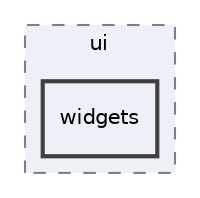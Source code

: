 digraph "src/ui/widgets"
{
 // INTERACTIVE_SVG=YES
 // LATEX_PDF_SIZE
  edge [fontname="Helvetica",fontsize="10",labelfontname="Helvetica",labelfontsize="10"];
  node [fontname="Helvetica",fontsize="10",shape=record];
  compound=true
  subgraph clusterdir_da5c6b39c0a2f54e57df6799511cd3ab {
    graph [ bgcolor="#edf0f7", pencolor="grey50", style="filled,dashed,", label="ui", fontname="Helvetica", fontsize="10", URL="dir_da5c6b39c0a2f54e57df6799511cd3ab.html"]
  dir_f3911b9629b0e27ea480d06d47573cbf [shape=box, label="widgets", style="filled,bold,", fillcolor="#edf0f7", color="grey25", URL="dir_f3911b9629b0e27ea480d06d47573cbf.html"];
  }
}
